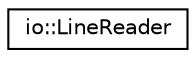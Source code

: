 digraph "Graphical Class Hierarchy"
{
  edge [fontname="Helvetica",fontsize="10",labelfontname="Helvetica",labelfontsize="10"];
  node [fontname="Helvetica",fontsize="10",shape=record];
  rankdir="LR";
  Node0 [label="io::LineReader",height=0.2,width=0.4,color="black", fillcolor="white", style="filled",URL="$classio_1_1LineReader.html"];
}
